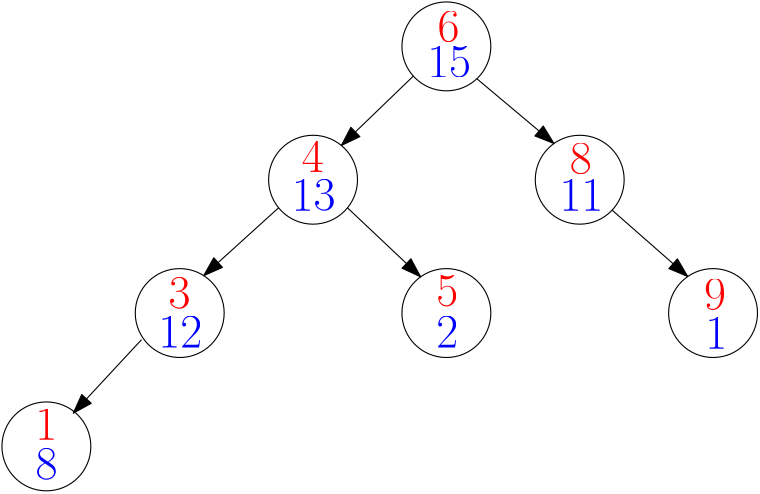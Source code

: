 <?xml version="1.0"?>
<!DOCTYPE ipe SYSTEM "ipe.dtd">
<ipe version="70107" creator="Ipe 7.1.7">
<info created="D:20150604193151" modified="D:20150614232721"/>
<ipestyle name="basic">
<symbol name="arrow/arc(spx)">
<path stroke="sym-stroke" fill="sym-stroke" pen="sym-pen">
0 0 m
-1 0.333 l
-1 -0.333 l
h
</path>
</symbol>
<symbol name="arrow/farc(spx)">
<path stroke="sym-stroke" fill="white" pen="sym-pen">
0 0 m
-1 0.333 l
-1 -0.333 l
h
</path>
</symbol>
<symbol name="arrow/ptarc(spx)">
<path stroke="sym-stroke" fill="sym-stroke" pen="sym-pen">
0 0 m
-1 0.333 l
-0.8 0 l
-1 -0.333 l
h
</path>
</symbol>
<symbol name="arrow/fptarc(spx)">
<path stroke="sym-stroke" fill="white" pen="sym-pen">
0 0 m
-1 0.333 l
-0.8 0 l
-1 -0.333 l
h
</path>
</symbol>
<symbol name="mark/circle(sx)" transformations="translations">
<path fill="sym-stroke">
0.6 0 0 0.6 0 0 e
0.4 0 0 0.4 0 0 e
</path>
</symbol>
<symbol name="mark/disk(sx)" transformations="translations">
<path fill="sym-stroke">
0.6 0 0 0.6 0 0 e
</path>
</symbol>
<symbol name="mark/fdisk(sfx)" transformations="translations">
<group>
<path fill="sym-fill">
0.5 0 0 0.5 0 0 e
</path>
<path fill="sym-stroke" fillrule="eofill">
0.6 0 0 0.6 0 0 e
0.4 0 0 0.4 0 0 e
</path>
</group>
</symbol>
<symbol name="mark/box(sx)" transformations="translations">
<path fill="sym-stroke" fillrule="eofill">
-0.6 -0.6 m
0.6 -0.6 l
0.6 0.6 l
-0.6 0.6 l
h
-0.4 -0.4 m
0.4 -0.4 l
0.4 0.4 l
-0.4 0.4 l
h
</path>
</symbol>
<symbol name="mark/square(sx)" transformations="translations">
<path fill="sym-stroke">
-0.6 -0.6 m
0.6 -0.6 l
0.6 0.6 l
-0.6 0.6 l
h
</path>
</symbol>
<symbol name="mark/fsquare(sfx)" transformations="translations">
<group>
<path fill="sym-fill">
-0.5 -0.5 m
0.5 -0.5 l
0.5 0.5 l
-0.5 0.5 l
h
</path>
<path fill="sym-stroke" fillrule="eofill">
-0.6 -0.6 m
0.6 -0.6 l
0.6 0.6 l
-0.6 0.6 l
h
-0.4 -0.4 m
0.4 -0.4 l
0.4 0.4 l
-0.4 0.4 l
h
</path>
</group>
</symbol>
<symbol name="mark/cross(sx)" transformations="translations">
<group>
<path fill="sym-stroke">
-0.43 -0.57 m
0.57 0.43 l
0.43 0.57 l
-0.57 -0.43 l
h
</path>
<path fill="sym-stroke">
-0.43 0.57 m
0.57 -0.43 l
0.43 -0.57 l
-0.57 0.43 l
h
</path>
</group>
</symbol>
<symbol name="arrow/fnormal(spx)">
<path stroke="sym-stroke" fill="white" pen="sym-pen">
0 0 m
-1 0.333 l
-1 -0.333 l
h
</path>
</symbol>
<symbol name="arrow/pointed(spx)">
<path stroke="sym-stroke" fill="sym-stroke" pen="sym-pen">
0 0 m
-1 0.333 l
-0.8 0 l
-1 -0.333 l
h
</path>
</symbol>
<symbol name="arrow/fpointed(spx)">
<path stroke="sym-stroke" fill="white" pen="sym-pen">
0 0 m
-1 0.333 l
-0.8 0 l
-1 -0.333 l
h
</path>
</symbol>
<symbol name="arrow/linear(spx)">
<path stroke="sym-stroke" pen="sym-pen">
-1 0.333 m
0 0 l
-1 -0.333 l
</path>
</symbol>
<symbol name="arrow/fdouble(spx)">
<path stroke="sym-stroke" fill="white" pen="sym-pen">
0 0 m
-1 0.333 l
-1 -0.333 l
h
-1 0 m
-2 0.333 l
-2 -0.333 l
h
</path>
</symbol>
<symbol name="arrow/double(spx)">
<path stroke="sym-stroke" fill="sym-stroke" pen="sym-pen">
0 0 m
-1 0.333 l
-1 -0.333 l
h
-1 0 m
-2 0.333 l
-2 -0.333 l
h
</path>
</symbol>
<pen name="heavier" value="0.8"/>
<pen name="fat" value="1.2"/>
<pen name="ultrafat" value="2"/>
<symbolsize name="large" value="5"/>
<symbolsize name="small" value="2"/>
<symbolsize name="tiny" value="1.1"/>
<arrowsize name="large" value="10"/>
<arrowsize name="small" value="5"/>
<arrowsize name="tiny" value="3"/>
<color name="red" value="1 0 0"/>
<color name="green" value="0 1 0"/>
<color name="blue" value="0 0 1"/>
<color name="yellow" value="1 1 0"/>
<color name="orange" value="1 0.647 0"/>
<color name="purple" value="0.627 0.125 0.941"/>
<color name="gray" value="0.745"/>
<color name="gold" value="1 0.843 0"/>
<color name="brown" value="0.647 0.165 0.165"/>
<color name="navy" value="0 0 0.502"/>
<color name="pink" value="1 0.753 0.796"/>
<color name="seagreen" value="0.18 0.545 0.341"/>
<color name="turquoise" value="0.251 0.878 0.816"/>
<color name="violet" value="0.933 0.51 0.933"/>
<color name="darkblue" value="0 0 0.545"/>
<color name="darkcyan" value="0 0.545 0.545"/>
<color name="darkgray" value="0.663"/>
<color name="darkgreen" value="0 0.392 0"/>
<color name="darkmagenta" value="0.545 0 0.545"/>
<color name="darkorange" value="1 0.549 0"/>
<color name="darkred" value="0.545 0 0"/>
<color name="lightblue" value="0.678 0.847 0.902"/>
<color name="lightcyan" value="0.878 1 1"/>
<color name="lightgray" value="0.827"/>
<color name="lightgreen" value="0.565 0.933 0.565"/>
<color name="lightyellow" value="1 1 0.878"/>
<dashstyle name="dashed" value="[4] 0"/>
<dashstyle name="dotted" value="[1 3] 0"/>
<dashstyle name="dash dotted" value="[4 2 1 2] 0"/>
<dashstyle name="dash dot dotted" value="[4 2 1 2 1 2] 0"/>
<textsize name="large" value="\large"/>
<textsize name="small" value="\small"/>
<textsize name="tiny" value="\tiny"/>
<textsize name="Large" value="\Large"/>
<textsize name="LARGE" value="\LARGE"/>
<textsize name="huge" value="\huge"/>
<textsize name="Huge" value="\Huge"/>
<textsize name="footnote" value="\footnotesize"/>
<textstyle name="center" begin="\begin{center}" end="\end{center}"/>
<textstyle name="itemize" begin="\begin{itemize}" end="\end{itemize}"/>
<textstyle name="item" begin="\begin{itemize}\item{}" end="\end{itemize}"/>
<gridsize name="4 pts" value="4"/>
<gridsize name="8 pts (~3 mm)" value="8"/>
<gridsize name="16 pts (~6 mm)" value="16"/>
<gridsize name="32 pts (~12 mm)" value="32"/>
<gridsize name="10 pts (~3.5 mm)" value="10"/>
<gridsize name="20 pts (~7 mm)" value="20"/>
<gridsize name="14 pts (~5 mm)" value="14"/>
<gridsize name="28 pts (~10 mm)" value="28"/>
<gridsize name="56 pts (~20 mm)" value="56"/>
<anglesize name="90 deg" value="90"/>
<anglesize name="60 deg" value="60"/>
<anglesize name="45 deg" value="45"/>
<anglesize name="30 deg" value="30"/>
<anglesize name="22.5 deg" value="22.5"/>
<tiling name="falling" angle="-60" step="4" width="1"/>
<tiling name="rising" angle="30" step="4" width="1"/>
</ipestyle>
<page>
<layer name="Grundstruktur"/>
<layer name="alpha"/>
<layer name="alpha_trans"/>
<layer name="Grundstruktur_II"/>
<layer name="beta"/>
<layer name="beta_trans"/>
<layer name="gamma"/>
<layer name="gamma_trans"/>
<layer name="delta"/>
<view layers="Grundstruktur alpha" active="alpha"/>
<view layers="Grundstruktur alpha alpha_trans" active="alpha_trans"/>
<view layers="Grundstruktur Grundstruktur_II beta" active="beta"/>
<view layers="Grundstruktur Grundstruktur_II beta beta_trans" active="beta_trans"/>
<view layers="Grundstruktur Grundstruktur_II gamma delta" active="gamma"/>
<view layers="Grundstruktur Grundstruktur_II gamma gamma_trans delta" active="gamma_trans"/>
<view layers="Grundstruktur Grundstruktur_II gamma" active="delta"/>
<path layer="Grundstruktur" stroke="black">
16 0 0 16 256 768 e
</path>
<path layer="alpha" stroke="black">
16 0 0 16 208 720 e
</path>
<path layer="Grundstruktur" stroke="black">
16 0 0 16 304 720 e
</path>
<path layer="alpha" stroke="black">
16 0 0 16 160 672 e
</path>
<path stroke="black">
16 0 0 16 256 672 e
</path>
<path stroke="black">
16 0 0 16 112 624 e
</path>
<path layer="Grundstruktur" stroke="black" fill="white">
16 0 0 16 352 672 e
</path>
<path stroke="black" arrow="normal/normal">
244.094 757.311 m
218.194 732.332 l
</path>
<path stroke="black" arrow="normal/normal">
266.966 756.349 m
294.726 733.038 l
</path>
<path stroke="black" arrow="normal/normal">
315.657 709.041 m
342.882 685.147 l
</path>
<path layer="alpha" stroke="black" arrow="normal/normal">
220.389 709.876 m
246.724 685.037 l
</path>
<path stroke="black" arrow="normal/normal">
195.593 709.897 m
168.635 685.47 l
</path>
<path matrix="1 0 0 1 -0.946682 0" stroke="black" arrow="normal/normal">
147.186 662.418 m
122.627 635.961 l
</path>
<text layer="Grundstruktur" matrix="1 0 0 1 -1.23069 -3.69206" transformations="translations" pos="254.016 773.211" stroke="red" type="label" width="7.895" height="11.097" depth="0" valign="baseline" size="LARGE">6</text>
<text layer="alpha" matrix="1 0 0 1 -0.410229 -3.69206" transformations="translations" pos="204.378 726.445" stroke="red" type="label" width="7.895" height="11.097" depth="0" valign="baseline" size="LARGE">4</text>
<text layer="Grundstruktur" matrix="1 0 0 1 -4.10229 -7.79435" transformations="translations" pos="304.474 729.727" stroke="red" type="label" width="7.895" height="11.097" depth="0" valign="baseline" size="LARGE">8</text>
<text layer="alpha" matrix="1 0 0 1 -1.23069 -5.33298" transformations="translations" pos="157.202 678.858" stroke="red" type="label" width="7.895" height="11.097" depth="0" valign="baseline" size="LARGE">3</text>
<text matrix="1 0 0 1 -3.28183 -3.69206" transformations="translations" pos="255.657 678.038" stroke="red" type="label" width="7.895" height="11.097" depth="0" valign="baseline" size="LARGE">5</text>
<text layer="Grundstruktur" matrix="1 0 0 1 -1.23069 -6.97389" transformations="translations" pos="350.009 680.089" stroke="red" type="label" width="7.895" height="11.097" depth="0" valign="baseline" size="LARGE">9</text>
<text layer="alpha" matrix="1 0 0 1 -3.69206 -4.92275" transformations="translations" pos="111.666 631.272" stroke="red" type="label" width="7.895" height="11.097" depth="0" valign="baseline" size="LARGE">1</text>
<text layer="Grundstruktur" matrix="1 0 0 1 -2.05115 -2.8716" transformations="translations" pos="251.144 759.673" stroke="blue" type="label" width="15.791" height="11.097" depth="0" valign="baseline" size="LARGE">15</text>
<text layer="alpha" matrix="1 0 0 1 -2.8716 -2.46137" transformations="translations" pos="203.147 711.266" stroke="blue" type="label" width="15.791" height="11.097" depth="0" valign="baseline" size="LARGE">13</text>
<text layer="Grundstruktur" matrix="1 0 0 1 -4.10229 -7.38412" transformations="translations" pos="300.782 716.189" stroke="blue" type="label" width="15.791" height="11.097" depth="0" valign="baseline" size="LARGE">11</text>
<text matrix="1 0 0 1 -0.820458 -4.10229" transformations="translations" pos="350.009 663.27" stroke="blue" type="label" width="7.895" height="11.097" depth="0" valign="baseline" size="LARGE">1</text>
<text layer="alpha" matrix="1 0 0 1 -2.05115 -2.46137" transformations="translations" pos="254.426 662.039" stroke="blue" type="label" width="7.895" height="11.097" depth="0" valign="baseline" size="LARGE">2</text>
<text matrix="1 0 0 1 -2.8716 -4.92275" transformations="translations" pos="155.151 664.5" stroke="blue" type="label" width="15.791" height="11.097" depth="0" valign="baseline" size="LARGE">12</text>
<text matrix="1 0 0 1 0.0946682 -2.8716" transformations="translations" pos="107.974 614.862" stroke="blue" type="label" width="7.895" height="11.097" depth="0" valign="baseline" size="LARGE">8</text>
<path layer="alpha_trans" stroke="red" pen="heavier" arrow="normal/normal">
192 688 m
22.6274 0 0 -22.6274 208 672 230.627 672 a
</path>
<path layer="Grundstruktur_II" stroke="black">
16 0 0 16 208 720 e
</path>
<path stroke="black">
16 0 0 16 160 672 e
</path>
<path layer="beta" stroke="black">
16 0 0 16 256 672 e
</path>
<path layer="Grundstruktur_II" stroke="black" arrow="normal/normal">
220.389 709.876 m
246.724 685.037 l
</path>
<path stroke="black" arrow="normal/normal">
195.593 709.897 m
168.635 685.47 l
</path>
<text matrix="1 0 0 1 -0.410229 -3.69206" transformations="translations" pos="204.378 726.445" stroke="red" type="label" width="7.895" height="11.097" depth="0" valign="baseline" size="LARGE">3</text>
<text matrix="1 0 0 1 -1.23069 -5.33298" transformations="translations" pos="157.202 678.858" stroke="red" type="label" width="7.895" height="11.097" depth="0" valign="baseline" size="LARGE">1</text>
<text layer="beta" matrix="1 0 0 1 -3.28183 -3.69206" transformations="translations" pos="255.657 678.038" stroke="red" type="label" width="7.895" height="11.097" depth="0" valign="baseline" size="LARGE">4</text>
<text layer="Grundstruktur_II" matrix="1 0 0 1 -2.8716 -2.46137" transformations="translations" pos="203.147 711.266" stroke="blue" type="label" width="15.791" height="11.097" depth="0" valign="baseline" size="LARGE">12</text>
<text layer="beta" matrix="1 0 0 1 -6.13024 -2.46137" transformations="translations" pos="254.426 662.039" stroke="blue" type="label" width="15.791" height="11.097" depth="0" valign="baseline" size="LARGE">13</text>
<text layer="Grundstruktur_II" matrix="1 0 0 1 1.20749 -4.92275" transformations="translations" pos="155.151 664.5" stroke="blue" type="label" width="7.895" height="11.097" depth="0" valign="baseline" size="LARGE">8</text>
<path layer="beta" matrix="1 0 0 1 48 -48" stroke="black">
16 0 0 16 256 672 e
</path>
<path matrix="1 0 0 1 48 -48" stroke="black" arrow="normal/normal">
220.389 709.876 m
246.724 685.037 l
</path>
<text matrix="1 0 0 1 44.7182 -51.6921" transformations="translations" pos="255.657 678.038" stroke="red" type="label" width="7.895" height="11.097" depth="0" valign="baseline" size="LARGE">5</text>
<text matrix="1 0 0 1 45.9489 -50.4614" transformations="translations" pos="254.426 662.039" stroke="blue" type="label" width="7.895" height="11.097" depth="0" valign="baseline" size="LARGE">2</text>
<path layer="gamma" stroke="black">
16 0 0 16 256 672 e
</path>
<text matrix="1 0 0 1 -3.28183 -3.69206" transformations="translations" pos="255.657 678.038" stroke="red" type="label" width="7.895" height="11.097" depth="0" valign="baseline" size="LARGE">5</text>
<text matrix="1 0 0 1 -1.94742 -2.46137" transformations="translations" pos="254.426 662.039" stroke="blue" type="label" width="7.895" height="11.097" depth="0" valign="baseline" size="LARGE">2</text>
<path layer="beta_trans" matrix="-1 0 0 1 470.627 -48" stroke="red" pen="heavier" arrow="normal/normal">
192 688 m
22.6274 0 0 -22.6274 208 672 230.627 672 a
</path>
<path layer="delta" matrix="1 0 0 1 48 -48" stroke="black" arrow="normal/normal">
195.593 709.897 m
168.635 685.47 l
</path>
<path matrix="1 0 0 1 -48 -48" stroke="black">
16 0 0 16 256 672 e
</path>
<text matrix="1 0 0 1 -51.2818 -51.6921" transformations="translations" pos="255.657 678.038" stroke="red" type="label" width="7.895" height="11.097" depth="0" valign="baseline" size="LARGE">4</text>
<text matrix="1 0 0 1 -53.4482 -50.4614" transformations="translations" pos="254.426 662.039" stroke="blue" type="label" width="15.791" height="11.097" depth="0" valign="baseline" size="LARGE">13</text>
<path layer="gamma_trans" matrix="1 0 0 1 -96 0" stroke="red" pen="ultrafat">
288 608 m
320 640 l
</path>
<path matrix="1 0 0 1 -96 0" stroke="red" pen="ultrafat">
288 640 m
320 608 l
</path>
</page>
</ipe>
